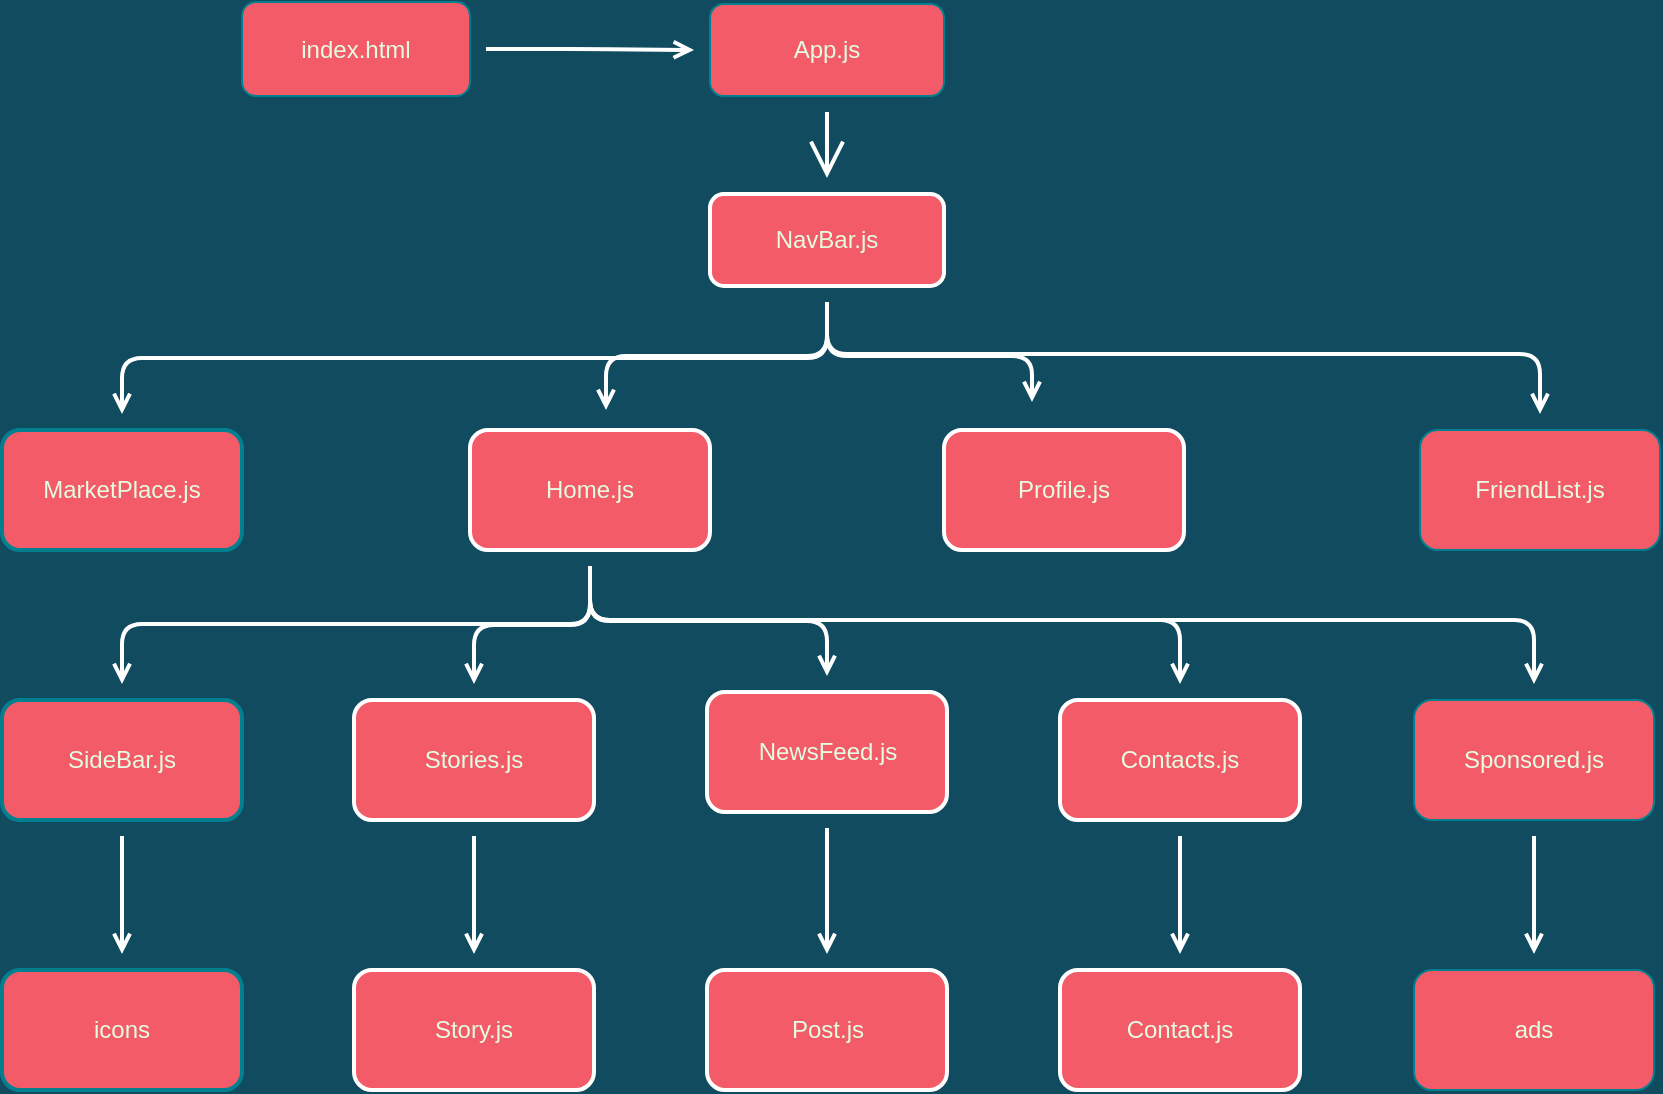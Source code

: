 <mxfile version="17.1.2" type="github">
  <diagram id="4BqF3M79iMCKkJpjLT1c" name="Page-1">
    <mxGraphModel dx="2446" dy="1308" grid="0" gridSize="10" guides="1" tooltips="1" connect="1" arrows="1" fold="1" page="0" pageScale="1" pageWidth="850" pageHeight="1100" background="#114B5F" math="0" shadow="0">
      <root>
        <mxCell id="0" />
        <mxCell id="1" parent="0" />
        <mxCell id="twR-gs5J_pwvVQsOaIaU-4" value="" style="edgeStyle=orthogonalEdgeStyle;rounded=1;orthogonalLoop=1;jettySize=auto;html=1;endArrow=open;sourcePerimeterSpacing=8;targetPerimeterSpacing=8;labelBackgroundColor=#114B5F;strokeColor=#FFFFFF;fontColor=#E4FDE1;strokeWidth=2;" edge="1" parent="1" source="twR-gs5J_pwvVQsOaIaU-2" target="twR-gs5J_pwvVQsOaIaU-3">
          <mxGeometry relative="1" as="geometry" />
        </mxCell>
        <mxCell id="twR-gs5J_pwvVQsOaIaU-2" value="index.html" style="rounded=1;whiteSpace=wrap;html=1;hachureGap=4;fillColor=#F45B69;strokeColor=#028090;fontColor=#E4FDE1;" vertex="1" parent="1">
          <mxGeometry x="-708" y="-70" width="114" height="47" as="geometry" />
        </mxCell>
        <mxCell id="twR-gs5J_pwvVQsOaIaU-6" value="" style="edgeStyle=orthogonalEdgeStyle;rounded=1;orthogonalLoop=1;jettySize=auto;html=1;endArrow=open;startSize=14;endSize=14;sourcePerimeterSpacing=8;targetPerimeterSpacing=8;labelBackgroundColor=#114B5F;strokeColor=#FFFFFF;fontColor=#E4FDE1;strokeWidth=2;" edge="1" parent="1" source="twR-gs5J_pwvVQsOaIaU-3" target="twR-gs5J_pwvVQsOaIaU-5">
          <mxGeometry relative="1" as="geometry" />
        </mxCell>
        <mxCell id="twR-gs5J_pwvVQsOaIaU-3" value="App.js" style="rounded=1;whiteSpace=wrap;html=1;hachureGap=4;fillColor=#F45B69;strokeColor=#028090;fontColor=#E4FDE1;" vertex="1" parent="1">
          <mxGeometry x="-474" y="-69" width="117" height="46" as="geometry" />
        </mxCell>
        <mxCell id="twR-gs5J_pwvVQsOaIaU-8" value="" style="edgeStyle=orthogonalEdgeStyle;rounded=1;orthogonalLoop=1;jettySize=auto;html=1;endArrow=open;sourcePerimeterSpacing=8;targetPerimeterSpacing=8;labelBackgroundColor=#114B5F;strokeColor=#FFFFFF;fontColor=#E4FDE1;strokeWidth=2;" edge="1" parent="1" source="twR-gs5J_pwvVQsOaIaU-5">
          <mxGeometry relative="1" as="geometry">
            <mxPoint x="-526" y="134" as="targetPoint" />
            <Array as="points">
              <mxPoint x="-415" y="107" />
              <mxPoint x="-526" y="107" />
            </Array>
          </mxGeometry>
        </mxCell>
        <mxCell id="twR-gs5J_pwvVQsOaIaU-12" style="edgeStyle=orthogonalEdgeStyle;rounded=1;sketch=0;orthogonalLoop=1;jettySize=auto;html=1;fontColor=#E4FDE1;endArrow=open;sourcePerimeterSpacing=8;targetPerimeterSpacing=8;strokeColor=#FFFFFF;fillColor=#F45B69;strokeWidth=2;" edge="1" parent="1" source="twR-gs5J_pwvVQsOaIaU-5">
          <mxGeometry relative="1" as="geometry">
            <mxPoint x="-313" y="130" as="targetPoint" />
            <Array as="points">
              <mxPoint x="-415" y="107" />
              <mxPoint x="-313" y="107" />
            </Array>
          </mxGeometry>
        </mxCell>
        <mxCell id="twR-gs5J_pwvVQsOaIaU-14" value="" style="edgeStyle=orthogonalEdgeStyle;rounded=1;sketch=0;orthogonalLoop=1;jettySize=auto;html=1;fontColor=#E4FDE1;endArrow=open;sourcePerimeterSpacing=8;targetPerimeterSpacing=8;strokeColor=#FFFFFF;fillColor=#F45B69;strokeWidth=2;" edge="1" parent="1" source="twR-gs5J_pwvVQsOaIaU-5" target="twR-gs5J_pwvVQsOaIaU-13">
          <mxGeometry relative="1" as="geometry">
            <Array as="points">
              <mxPoint x="-415" y="108" />
              <mxPoint x="-768" y="108" />
            </Array>
          </mxGeometry>
        </mxCell>
        <mxCell id="twR-gs5J_pwvVQsOaIaU-16" value="" style="edgeStyle=orthogonalEdgeStyle;rounded=1;sketch=0;orthogonalLoop=1;jettySize=auto;html=1;fontColor=#E4FDE1;endArrow=open;sourcePerimeterSpacing=8;targetPerimeterSpacing=8;strokeColor=#FFFFFF;fillColor=#F45B69;strokeWidth=2;" edge="1" parent="1" source="twR-gs5J_pwvVQsOaIaU-5" target="twR-gs5J_pwvVQsOaIaU-15">
          <mxGeometry relative="1" as="geometry">
            <Array as="points">
              <mxPoint x="-415" y="106" />
              <mxPoint x="-59" y="106" />
            </Array>
          </mxGeometry>
        </mxCell>
        <mxCell id="twR-gs5J_pwvVQsOaIaU-5" value="NavBar.js" style="rounded=1;whiteSpace=wrap;html=1;hachureGap=4;fillColor=#F45B69;strokeColor=#FFFFFF;fontColor=#E4FDE1;strokeWidth=2;" vertex="1" parent="1">
          <mxGeometry x="-474" y="26" width="117" height="46" as="geometry" />
        </mxCell>
        <mxCell id="twR-gs5J_pwvVQsOaIaU-18" value="" style="edgeStyle=orthogonalEdgeStyle;rounded=1;sketch=0;orthogonalLoop=1;jettySize=auto;html=1;fontColor=#E4FDE1;endArrow=open;sourcePerimeterSpacing=8;targetPerimeterSpacing=8;strokeColor=#FFFFFF;fillColor=#F45B69;strokeWidth=2;" edge="1" parent="1" source="twR-gs5J_pwvVQsOaIaU-7" target="twR-gs5J_pwvVQsOaIaU-17">
          <mxGeometry relative="1" as="geometry">
            <Array as="points">
              <mxPoint x="-534" y="241" />
              <mxPoint x="-768" y="241" />
            </Array>
          </mxGeometry>
        </mxCell>
        <mxCell id="twR-gs5J_pwvVQsOaIaU-22" value="" style="edgeStyle=orthogonalEdgeStyle;rounded=1;sketch=0;orthogonalLoop=1;jettySize=auto;html=1;fontColor=#E4FDE1;endArrow=open;sourcePerimeterSpacing=8;targetPerimeterSpacing=8;strokeColor=#FFFFFF;fillColor=#F45B69;strokeWidth=2;" edge="1" parent="1" source="twR-gs5J_pwvVQsOaIaU-7" target="twR-gs5J_pwvVQsOaIaU-21">
          <mxGeometry relative="1" as="geometry" />
        </mxCell>
        <mxCell id="twR-gs5J_pwvVQsOaIaU-25" value="" style="edgeStyle=orthogonalEdgeStyle;rounded=1;sketch=0;orthogonalLoop=1;jettySize=auto;html=1;fontColor=#E4FDE1;endArrow=open;sourcePerimeterSpacing=8;targetPerimeterSpacing=8;strokeColor=#FFFFFF;fillColor=#F45B69;strokeWidth=2;" edge="1" parent="1" source="twR-gs5J_pwvVQsOaIaU-7" target="twR-gs5J_pwvVQsOaIaU-24">
          <mxGeometry relative="1" as="geometry">
            <Array as="points">
              <mxPoint x="-534" y="239" />
              <mxPoint x="-239" y="239" />
            </Array>
          </mxGeometry>
        </mxCell>
        <mxCell id="twR-gs5J_pwvVQsOaIaU-26" value="" style="edgeStyle=orthogonalEdgeStyle;rounded=1;sketch=0;orthogonalLoop=1;jettySize=auto;html=1;fontColor=#E4FDE1;endArrow=open;sourcePerimeterSpacing=8;targetPerimeterSpacing=8;strokeColor=#FFFFFF;fillColor=#F45B69;strokeWidth=2;" edge="1" parent="1" source="twR-gs5J_pwvVQsOaIaU-7" target="twR-gs5J_pwvVQsOaIaU-19">
          <mxGeometry relative="1" as="geometry" />
        </mxCell>
        <mxCell id="twR-gs5J_pwvVQsOaIaU-28" value="" style="edgeStyle=orthogonalEdgeStyle;rounded=1;sketch=0;orthogonalLoop=1;jettySize=auto;html=1;fontColor=#E4FDE1;endArrow=open;sourcePerimeterSpacing=8;targetPerimeterSpacing=8;strokeColor=#FFFFFF;fillColor=#F45B69;strokeWidth=2;" edge="1" parent="1" source="twR-gs5J_pwvVQsOaIaU-7" target="twR-gs5J_pwvVQsOaIaU-27">
          <mxGeometry relative="1" as="geometry">
            <Array as="points">
              <mxPoint x="-534" y="239" />
              <mxPoint x="-62" y="239" />
            </Array>
          </mxGeometry>
        </mxCell>
        <mxCell id="twR-gs5J_pwvVQsOaIaU-7" value="Home.js" style="whiteSpace=wrap;html=1;hachureGap=4;rounded=1;fillColor=#F45B69;strokeColor=#FFFFFF;fontColor=#E4FDE1;strokeWidth=2;" vertex="1" parent="1">
          <mxGeometry x="-594" y="144" width="120" height="60" as="geometry" />
        </mxCell>
        <mxCell id="twR-gs5J_pwvVQsOaIaU-9" value="Profile.js" style="whiteSpace=wrap;html=1;hachureGap=4;rounded=1;fillColor=#F45B69;strokeColor=#FFFFFF;fontColor=#E4FDE1;strokeWidth=2;" vertex="1" parent="1">
          <mxGeometry x="-357" y="144" width="120" height="60" as="geometry" />
        </mxCell>
        <mxCell id="twR-gs5J_pwvVQsOaIaU-13" value="MarketPlace.js" style="whiteSpace=wrap;html=1;rounded=1;sketch=0;hachureGap=4;fontColor=#E4FDE1;strokeColor=#028090;fillColor=#F45B69;strokeWidth=2;" vertex="1" parent="1">
          <mxGeometry x="-828" y="144" width="120" height="60" as="geometry" />
        </mxCell>
        <mxCell id="twR-gs5J_pwvVQsOaIaU-15" value="FriendList.js" style="whiteSpace=wrap;html=1;rounded=1;sketch=0;hachureGap=4;fontColor=#E4FDE1;strokeColor=#028090;fillColor=#F45B69;" vertex="1" parent="1">
          <mxGeometry x="-119" y="144" width="120" height="60" as="geometry" />
        </mxCell>
        <mxCell id="twR-gs5J_pwvVQsOaIaU-30" value="" style="edgeStyle=orthogonalEdgeStyle;rounded=1;sketch=0;orthogonalLoop=1;jettySize=auto;html=1;fontColor=#E4FDE1;endArrow=open;sourcePerimeterSpacing=8;targetPerimeterSpacing=8;strokeColor=#FFFFFF;fillColor=#F45B69;strokeWidth=2;" edge="1" parent="1" source="twR-gs5J_pwvVQsOaIaU-17" target="twR-gs5J_pwvVQsOaIaU-29">
          <mxGeometry relative="1" as="geometry" />
        </mxCell>
        <mxCell id="twR-gs5J_pwvVQsOaIaU-17" value="SideBar.js" style="whiteSpace=wrap;html=1;rounded=1;sketch=0;hachureGap=4;fontColor=#E4FDE1;strokeColor=#028090;fillColor=#F45B69;strokeWidth=2;" vertex="1" parent="1">
          <mxGeometry x="-828" y="279" width="120" height="60" as="geometry" />
        </mxCell>
        <mxCell id="twR-gs5J_pwvVQsOaIaU-32" value="" style="edgeStyle=none;curved=1;rounded=1;sketch=0;orthogonalLoop=1;jettySize=auto;html=1;fontColor=#E4FDE1;endArrow=open;sourcePerimeterSpacing=8;targetPerimeterSpacing=8;strokeColor=#FFFFFF;fillColor=#F45B69;strokeWidth=2;" edge="1" parent="1" source="twR-gs5J_pwvVQsOaIaU-19" target="twR-gs5J_pwvVQsOaIaU-31">
          <mxGeometry relative="1" as="geometry" />
        </mxCell>
        <mxCell id="twR-gs5J_pwvVQsOaIaU-19" value="Stories.js" style="whiteSpace=wrap;html=1;rounded=1;sketch=0;hachureGap=4;fontColor=#E4FDE1;strokeColor=#FFFFFF;fillColor=#F45B69;strokeWidth=2;" vertex="1" parent="1">
          <mxGeometry x="-652" y="279" width="120" height="60" as="geometry" />
        </mxCell>
        <mxCell id="twR-gs5J_pwvVQsOaIaU-34" value="" style="edgeStyle=none;curved=1;rounded=1;sketch=0;orthogonalLoop=1;jettySize=auto;html=1;fontColor=#E4FDE1;endArrow=open;sourcePerimeterSpacing=8;targetPerimeterSpacing=8;strokeColor=#FFFFFF;fillColor=#F45B69;strokeWidth=2;" edge="1" parent="1" source="twR-gs5J_pwvVQsOaIaU-21" target="twR-gs5J_pwvVQsOaIaU-33">
          <mxGeometry relative="1" as="geometry" />
        </mxCell>
        <mxCell id="twR-gs5J_pwvVQsOaIaU-21" value="NewsFeed.js" style="whiteSpace=wrap;html=1;rounded=1;sketch=0;hachureGap=4;fontColor=#E4FDE1;strokeColor=#FFFFFF;fillColor=#F45B69;strokeWidth=2;" vertex="1" parent="1">
          <mxGeometry x="-475.5" y="275" width="120" height="60" as="geometry" />
        </mxCell>
        <mxCell id="twR-gs5J_pwvVQsOaIaU-36" value="" style="edgeStyle=none;curved=1;rounded=1;sketch=0;orthogonalLoop=1;jettySize=auto;html=1;fontColor=#E4FDE1;endArrow=open;sourcePerimeterSpacing=8;targetPerimeterSpacing=8;strokeColor=#FFFFFF;fillColor=#F45B69;strokeWidth=2;" edge="1" parent="1" source="twR-gs5J_pwvVQsOaIaU-24" target="twR-gs5J_pwvVQsOaIaU-35">
          <mxGeometry relative="1" as="geometry" />
        </mxCell>
        <mxCell id="twR-gs5J_pwvVQsOaIaU-24" value="Contacts.js" style="whiteSpace=wrap;html=1;rounded=1;sketch=0;hachureGap=4;fontColor=#E4FDE1;strokeColor=#FFFFFF;fillColor=#F45B69;strokeWidth=2;" vertex="1" parent="1">
          <mxGeometry x="-299" y="279" width="120" height="60" as="geometry" />
        </mxCell>
        <mxCell id="twR-gs5J_pwvVQsOaIaU-38" value="" style="edgeStyle=none;curved=1;rounded=1;sketch=0;orthogonalLoop=1;jettySize=auto;html=1;fontColor=#E4FDE1;endArrow=open;sourcePerimeterSpacing=8;targetPerimeterSpacing=8;strokeColor=#FFFFFF;fillColor=#F45B69;strokeWidth=2;" edge="1" parent="1" source="twR-gs5J_pwvVQsOaIaU-27" target="twR-gs5J_pwvVQsOaIaU-37">
          <mxGeometry relative="1" as="geometry" />
        </mxCell>
        <mxCell id="twR-gs5J_pwvVQsOaIaU-27" value="Sponsored.js" style="whiteSpace=wrap;html=1;rounded=1;sketch=0;hachureGap=4;fontColor=#E4FDE1;strokeColor=#028090;fillColor=#F45B69;" vertex="1" parent="1">
          <mxGeometry x="-122" y="279" width="120" height="60" as="geometry" />
        </mxCell>
        <mxCell id="twR-gs5J_pwvVQsOaIaU-29" value="icons" style="whiteSpace=wrap;html=1;rounded=1;sketch=0;hachureGap=4;fontColor=#E4FDE1;strokeColor=#028090;fillColor=#F45B69;strokeWidth=2;" vertex="1" parent="1">
          <mxGeometry x="-828" y="414" width="120" height="60" as="geometry" />
        </mxCell>
        <mxCell id="twR-gs5J_pwvVQsOaIaU-31" value="Story.js" style="whiteSpace=wrap;html=1;rounded=1;sketch=0;hachureGap=4;fontColor=#E4FDE1;strokeColor=#FFFFFF;fillColor=#F45B69;strokeWidth=2;" vertex="1" parent="1">
          <mxGeometry x="-652" y="414" width="120" height="60" as="geometry" />
        </mxCell>
        <mxCell id="twR-gs5J_pwvVQsOaIaU-33" value="Post.js" style="whiteSpace=wrap;html=1;rounded=1;sketch=0;hachureGap=4;fontColor=#E4FDE1;strokeColor=#FFFFFF;fillColor=#F45B69;strokeWidth=2;" vertex="1" parent="1">
          <mxGeometry x="-475.5" y="414" width="120" height="60" as="geometry" />
        </mxCell>
        <mxCell id="twR-gs5J_pwvVQsOaIaU-35" value="Contact.js" style="whiteSpace=wrap;html=1;rounded=1;sketch=0;hachureGap=4;fontColor=#E4FDE1;strokeColor=#FFFFFF;fillColor=#F45B69;strokeWidth=2;" vertex="1" parent="1">
          <mxGeometry x="-299" y="414" width="120" height="60" as="geometry" />
        </mxCell>
        <mxCell id="twR-gs5J_pwvVQsOaIaU-37" value="ads" style="whiteSpace=wrap;html=1;rounded=1;sketch=0;hachureGap=4;fontColor=#E4FDE1;strokeColor=#028090;fillColor=#F45B69;" vertex="1" parent="1">
          <mxGeometry x="-122" y="414" width="120" height="60" as="geometry" />
        </mxCell>
      </root>
    </mxGraphModel>
  </diagram>
</mxfile>
